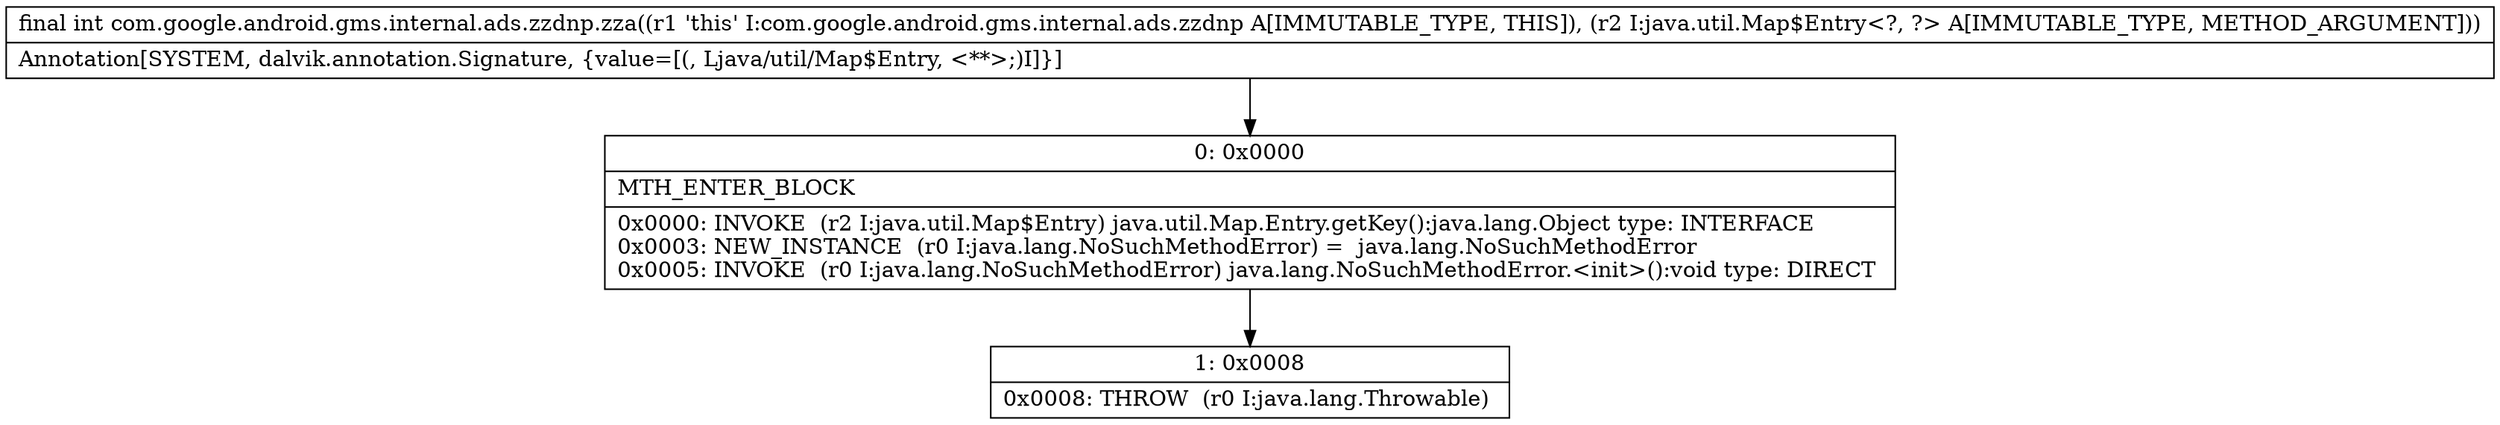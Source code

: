digraph "CFG forcom.google.android.gms.internal.ads.zzdnp.zza(Ljava\/util\/Map$Entry;)I" {
Node_0 [shape=record,label="{0\:\ 0x0000|MTH_ENTER_BLOCK\l|0x0000: INVOKE  (r2 I:java.util.Map$Entry) java.util.Map.Entry.getKey():java.lang.Object type: INTERFACE \l0x0003: NEW_INSTANCE  (r0 I:java.lang.NoSuchMethodError) =  java.lang.NoSuchMethodError \l0x0005: INVOKE  (r0 I:java.lang.NoSuchMethodError) java.lang.NoSuchMethodError.\<init\>():void type: DIRECT \l}"];
Node_1 [shape=record,label="{1\:\ 0x0008|0x0008: THROW  (r0 I:java.lang.Throwable) \l}"];
MethodNode[shape=record,label="{final int com.google.android.gms.internal.ads.zzdnp.zza((r1 'this' I:com.google.android.gms.internal.ads.zzdnp A[IMMUTABLE_TYPE, THIS]), (r2 I:java.util.Map$Entry\<?, ?\> A[IMMUTABLE_TYPE, METHOD_ARGUMENT]))  | Annotation[SYSTEM, dalvik.annotation.Signature, \{value=[(, Ljava\/util\/Map$Entry, \<**\>;)I]\}]\l}"];
MethodNode -> Node_0;
Node_0 -> Node_1;
}

